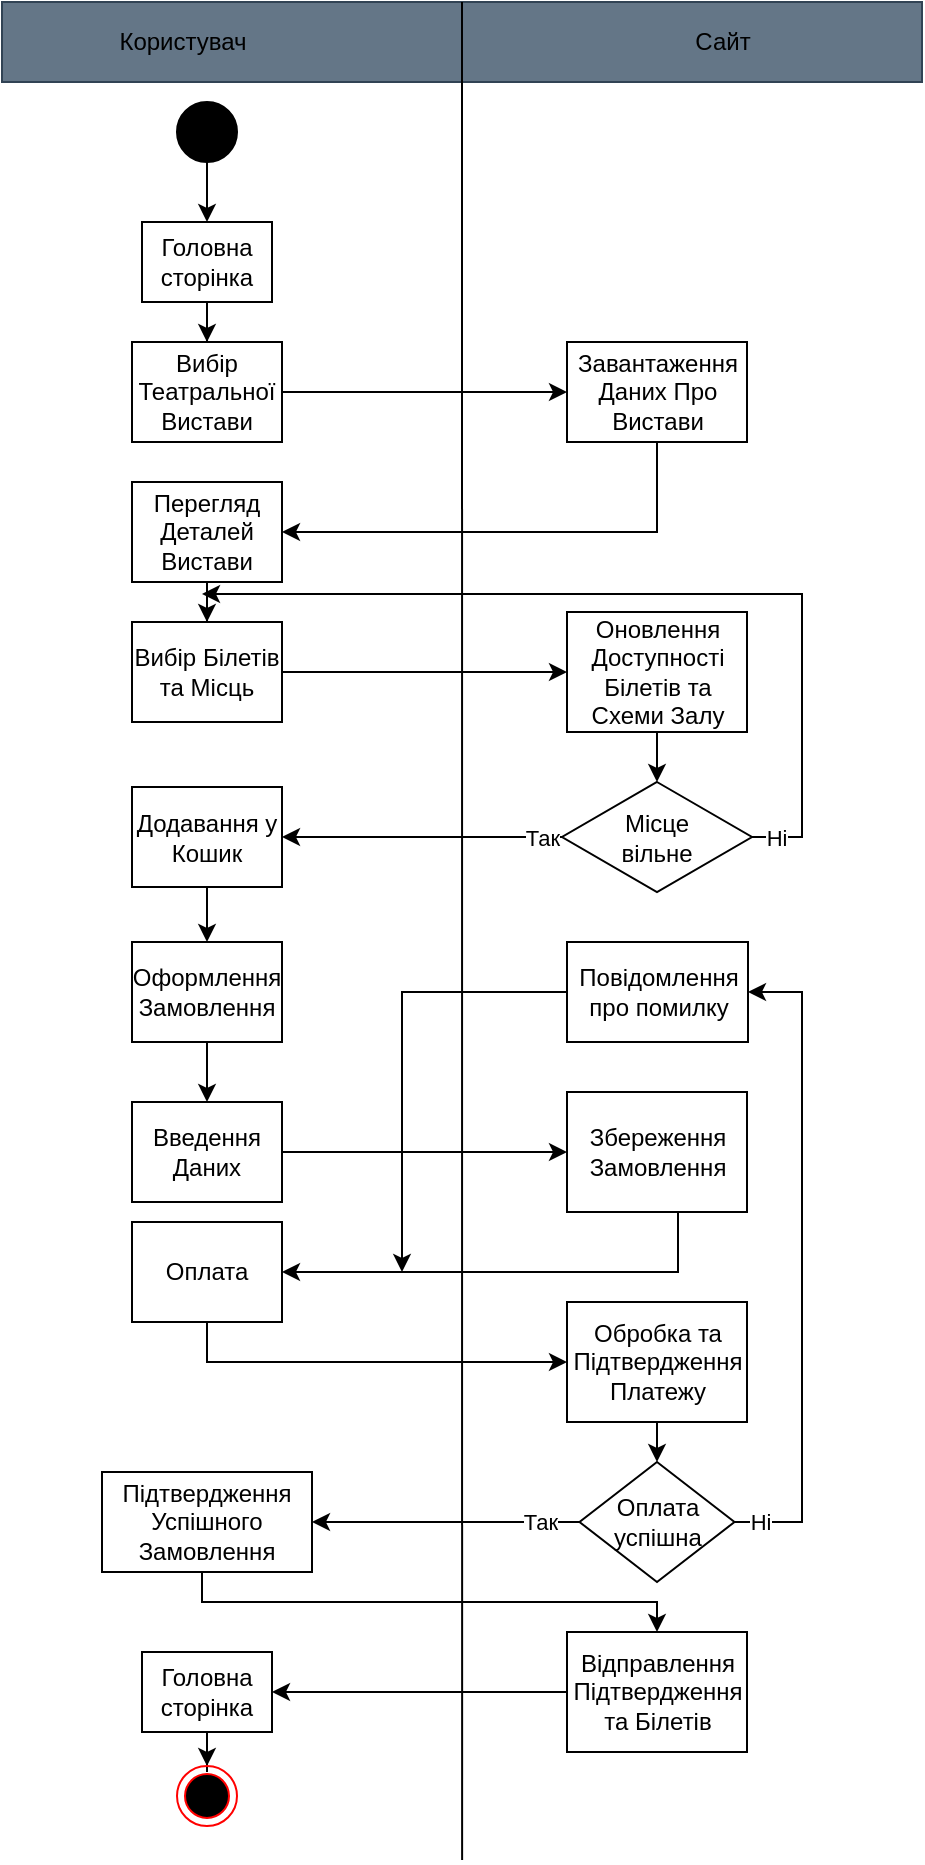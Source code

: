 <mxfile version="22.1.3" type="device">
  <diagram name="Страница — 1" id="ao4LVwl4Aft9t7SkGcJY">
    <mxGraphModel dx="1026" dy="572" grid="1" gridSize="10" guides="1" tooltips="1" connect="1" arrows="1" fold="1" page="1" pageScale="1" pageWidth="827" pageHeight="1169" math="0" shadow="0">
      <root>
        <mxCell id="0" />
        <mxCell id="1" parent="0" />
        <mxCell id="Qh3Sst1I_nVJsPaQgQWO-4" value="" style="group;fillColor=#0050ef;strokeColor=#001DBC;fontColor=#ffffff;" parent="1" vertex="1" connectable="0">
          <mxGeometry x="210" y="40" width="460" height="40" as="geometry" />
        </mxCell>
        <mxCell id="Qh3Sst1I_nVJsPaQgQWO-1" value="" style="rounded=0;whiteSpace=wrap;html=1;fillColor=#647687;fontColor=#ffffff;strokeColor=#314354;movable=1;resizable=1;rotatable=1;deletable=1;editable=1;locked=0;connectable=1;" parent="Qh3Sst1I_nVJsPaQgQWO-4" vertex="1">
          <mxGeometry width="460.0" height="40" as="geometry" />
        </mxCell>
        <mxCell id="Qh3Sst1I_nVJsPaQgQWO-2" value="Користувач" style="text;html=1;strokeColor=none;fillColor=none;align=center;verticalAlign=middle;whiteSpace=wrap;rounded=0;movable=1;resizable=1;rotatable=1;deletable=1;editable=1;locked=0;connectable=1;" parent="Qh3Sst1I_nVJsPaQgQWO-4" vertex="1">
          <mxGeometry x="71.555" y="5" width="37.297" height="30" as="geometry" />
        </mxCell>
        <mxCell id="Qh3Sst1I_nVJsPaQgQWO-3" value="Сайт" style="text;html=1;strokeColor=none;fillColor=none;align=center;verticalAlign=middle;whiteSpace=wrap;rounded=0;movable=1;resizable=1;rotatable=1;deletable=1;editable=1;locked=0;connectable=1;" parent="Qh3Sst1I_nVJsPaQgQWO-4" vertex="1">
          <mxGeometry x="341.892" y="5" width="37.297" height="30" as="geometry" />
        </mxCell>
        <mxCell id="Qh3Sst1I_nVJsPaQgQWO-6" value="" style="endArrow=none;html=1;rounded=0;entryX=0.581;entryY=0.05;entryDx=0;entryDy=0;entryPerimeter=0;" parent="1" edge="1">
          <mxGeometry width="50" height="50" relative="1" as="geometry">
            <mxPoint x="440.06" y="969" as="sourcePoint" />
            <mxPoint x="440.0" y="40" as="targetPoint" />
          </mxGeometry>
        </mxCell>
        <mxCell id="6E67Ulj1xf-0k0NIYnZT-3" value="" style="edgeStyle=orthogonalEdgeStyle;rounded=0;orthogonalLoop=1;jettySize=auto;html=1;" parent="1" source="6E67Ulj1xf-0k0NIYnZT-1" target="6E67Ulj1xf-0k0NIYnZT-2" edge="1">
          <mxGeometry relative="1" as="geometry" />
        </mxCell>
        <mxCell id="6E67Ulj1xf-0k0NIYnZT-1" value="" style="ellipse;whiteSpace=wrap;html=1;aspect=fixed;fillColor=#000000;" parent="1" vertex="1">
          <mxGeometry x="297.5" y="90" width="30" height="30" as="geometry" />
        </mxCell>
        <mxCell id="6E67Ulj1xf-0k0NIYnZT-24" style="edgeStyle=orthogonalEdgeStyle;rounded=0;orthogonalLoop=1;jettySize=auto;html=1;" parent="1" source="6E67Ulj1xf-0k0NIYnZT-2" target="6E67Ulj1xf-0k0NIYnZT-9" edge="1">
          <mxGeometry relative="1" as="geometry" />
        </mxCell>
        <mxCell id="6E67Ulj1xf-0k0NIYnZT-2" value="Головна сторінка" style="rounded=0;whiteSpace=wrap;html=1;" parent="1" vertex="1">
          <mxGeometry x="280" y="150" width="65" height="40" as="geometry" />
        </mxCell>
        <mxCell id="6E67Ulj1xf-0k0NIYnZT-25" style="edgeStyle=orthogonalEdgeStyle;rounded=0;orthogonalLoop=1;jettySize=auto;html=1;entryX=0;entryY=0.5;entryDx=0;entryDy=0;" parent="1" source="6E67Ulj1xf-0k0NIYnZT-9" target="6E67Ulj1xf-0k0NIYnZT-19" edge="1">
          <mxGeometry relative="1" as="geometry" />
        </mxCell>
        <mxCell id="6E67Ulj1xf-0k0NIYnZT-9" value="Вибір Театральної Вистави" style="rounded=0;whiteSpace=wrap;html=1;" parent="1" vertex="1">
          <mxGeometry x="275" y="210" width="75" height="50" as="geometry" />
        </mxCell>
        <mxCell id="6E67Ulj1xf-0k0NIYnZT-32" style="edgeStyle=orthogonalEdgeStyle;rounded=0;orthogonalLoop=1;jettySize=auto;html=1;" parent="1" source="6E67Ulj1xf-0k0NIYnZT-10" target="6E67Ulj1xf-0k0NIYnZT-12" edge="1">
          <mxGeometry relative="1" as="geometry" />
        </mxCell>
        <mxCell id="6E67Ulj1xf-0k0NIYnZT-10" value="Перегляд&lt;br&gt;Деталей Вистави" style="rounded=0;whiteSpace=wrap;html=1;" parent="1" vertex="1">
          <mxGeometry x="275" y="280" width="75" height="50" as="geometry" />
        </mxCell>
        <mxCell id="6E67Ulj1xf-0k0NIYnZT-33" style="edgeStyle=orthogonalEdgeStyle;rounded=0;orthogonalLoop=1;jettySize=auto;html=1;entryX=0;entryY=0.5;entryDx=0;entryDy=0;" parent="1" source="6E67Ulj1xf-0k0NIYnZT-12" target="6E67Ulj1xf-0k0NIYnZT-20" edge="1">
          <mxGeometry relative="1" as="geometry" />
        </mxCell>
        <mxCell id="6E67Ulj1xf-0k0NIYnZT-12" value="Вибір Білетів та Місць" style="rounded=0;whiteSpace=wrap;html=1;" parent="1" vertex="1">
          <mxGeometry x="275" y="350" width="75" height="50" as="geometry" />
        </mxCell>
        <mxCell id="6E67Ulj1xf-0k0NIYnZT-39" style="edgeStyle=orthogonalEdgeStyle;rounded=0;orthogonalLoop=1;jettySize=auto;html=1;" parent="1" source="6E67Ulj1xf-0k0NIYnZT-13" target="6E67Ulj1xf-0k0NIYnZT-15" edge="1">
          <mxGeometry relative="1" as="geometry" />
        </mxCell>
        <mxCell id="6E67Ulj1xf-0k0NIYnZT-13" value="Додавання у Кошик" style="rounded=0;whiteSpace=wrap;html=1;" parent="1" vertex="1">
          <mxGeometry x="275" y="432.5" width="75" height="50" as="geometry" />
        </mxCell>
        <mxCell id="6E67Ulj1xf-0k0NIYnZT-41" style="edgeStyle=orthogonalEdgeStyle;rounded=0;orthogonalLoop=1;jettySize=auto;html=1;" parent="1" source="6E67Ulj1xf-0k0NIYnZT-15" target="6E67Ulj1xf-0k0NIYnZT-16" edge="1">
          <mxGeometry relative="1" as="geometry" />
        </mxCell>
        <mxCell id="6E67Ulj1xf-0k0NIYnZT-15" value="Оформлення Замовлення" style="rounded=0;whiteSpace=wrap;html=1;" parent="1" vertex="1">
          <mxGeometry x="275" y="510" width="75" height="50" as="geometry" />
        </mxCell>
        <mxCell id="6E67Ulj1xf-0k0NIYnZT-42" style="edgeStyle=orthogonalEdgeStyle;rounded=0;orthogonalLoop=1;jettySize=auto;html=1;" parent="1" source="6E67Ulj1xf-0k0NIYnZT-16" target="6E67Ulj1xf-0k0NIYnZT-21" edge="1">
          <mxGeometry relative="1" as="geometry" />
        </mxCell>
        <mxCell id="6E67Ulj1xf-0k0NIYnZT-16" value="Введення Даних" style="rounded=0;whiteSpace=wrap;html=1;" parent="1" vertex="1">
          <mxGeometry x="275" y="590" width="75" height="50" as="geometry" />
        </mxCell>
        <mxCell id="6E67Ulj1xf-0k0NIYnZT-48" style="edgeStyle=orthogonalEdgeStyle;rounded=0;orthogonalLoop=1;jettySize=auto;html=1;exitX=0.5;exitY=1;exitDx=0;exitDy=0;entryX=0;entryY=0.5;entryDx=0;entryDy=0;" parent="1" source="6E67Ulj1xf-0k0NIYnZT-17" target="6E67Ulj1xf-0k0NIYnZT-22" edge="1">
          <mxGeometry relative="1" as="geometry">
            <mxPoint x="313" y="700" as="sourcePoint" />
            <Array as="points">
              <mxPoint x="313" y="720" />
            </Array>
          </mxGeometry>
        </mxCell>
        <mxCell id="6E67Ulj1xf-0k0NIYnZT-17" value="Оплата" style="rounded=0;whiteSpace=wrap;html=1;" parent="1" vertex="1">
          <mxGeometry x="275" y="650" width="75" height="50" as="geometry" />
        </mxCell>
        <mxCell id="6E67Ulj1xf-0k0NIYnZT-57" style="edgeStyle=orthogonalEdgeStyle;rounded=0;orthogonalLoop=1;jettySize=auto;html=1;entryX=0.5;entryY=0;entryDx=0;entryDy=0;" parent="1" source="6E67Ulj1xf-0k0NIYnZT-18" target="6E67Ulj1xf-0k0NIYnZT-23" edge="1">
          <mxGeometry relative="1" as="geometry">
            <Array as="points">
              <mxPoint x="310" y="840" />
              <mxPoint x="538" y="840" />
            </Array>
          </mxGeometry>
        </mxCell>
        <mxCell id="6E67Ulj1xf-0k0NIYnZT-18" value="Підтвердження Успішного Замовлення" style="rounded=0;whiteSpace=wrap;html=1;" parent="1" vertex="1">
          <mxGeometry x="260" y="775" width="105" height="50" as="geometry" />
        </mxCell>
        <mxCell id="6E67Ulj1xf-0k0NIYnZT-31" style="edgeStyle=orthogonalEdgeStyle;rounded=0;orthogonalLoop=1;jettySize=auto;html=1;" parent="1" source="6E67Ulj1xf-0k0NIYnZT-19" target="6E67Ulj1xf-0k0NIYnZT-10" edge="1">
          <mxGeometry relative="1" as="geometry">
            <Array as="points">
              <mxPoint x="538" y="305" />
            </Array>
          </mxGeometry>
        </mxCell>
        <mxCell id="6E67Ulj1xf-0k0NIYnZT-19" value="Завантаження Даних Про Вистави" style="rounded=0;whiteSpace=wrap;html=1;" parent="1" vertex="1">
          <mxGeometry x="492.5" y="210" width="90" height="50" as="geometry" />
        </mxCell>
        <mxCell id="6E67Ulj1xf-0k0NIYnZT-35" value="" style="edgeStyle=orthogonalEdgeStyle;rounded=0;orthogonalLoop=1;jettySize=auto;html=1;" parent="1" source="6E67Ulj1xf-0k0NIYnZT-20" target="6E67Ulj1xf-0k0NIYnZT-34" edge="1">
          <mxGeometry relative="1" as="geometry" />
        </mxCell>
        <mxCell id="6E67Ulj1xf-0k0NIYnZT-20" value="Оновлення Доступності Білетів та Схеми Залу" style="rounded=0;whiteSpace=wrap;html=1;" parent="1" vertex="1">
          <mxGeometry x="492.5" y="345" width="90" height="60" as="geometry" />
        </mxCell>
        <mxCell id="6E67Ulj1xf-0k0NIYnZT-47" style="edgeStyle=orthogonalEdgeStyle;rounded=0;orthogonalLoop=1;jettySize=auto;html=1;entryX=1;entryY=0.5;entryDx=0;entryDy=0;" parent="1" source="6E67Ulj1xf-0k0NIYnZT-21" target="6E67Ulj1xf-0k0NIYnZT-17" edge="1">
          <mxGeometry relative="1" as="geometry">
            <Array as="points">
              <mxPoint x="548" y="675" />
            </Array>
          </mxGeometry>
        </mxCell>
        <mxCell id="6E67Ulj1xf-0k0NIYnZT-21" value="Збереження Замовлення" style="rounded=0;whiteSpace=wrap;html=1;" parent="1" vertex="1">
          <mxGeometry x="492.5" y="585" width="90" height="60" as="geometry" />
        </mxCell>
        <mxCell id="6E67Ulj1xf-0k0NIYnZT-50" value="" style="edgeStyle=orthogonalEdgeStyle;rounded=0;orthogonalLoop=1;jettySize=auto;html=1;" parent="1" source="6E67Ulj1xf-0k0NIYnZT-22" target="6E67Ulj1xf-0k0NIYnZT-49" edge="1">
          <mxGeometry relative="1" as="geometry" />
        </mxCell>
        <mxCell id="6E67Ulj1xf-0k0NIYnZT-22" value="Обробка та Підтвердження Платежу" style="rounded=0;whiteSpace=wrap;html=1;" parent="1" vertex="1">
          <mxGeometry x="492.5" y="690" width="90" height="60" as="geometry" />
        </mxCell>
        <mxCell id="6E67Ulj1xf-0k0NIYnZT-60" style="edgeStyle=orthogonalEdgeStyle;rounded=0;orthogonalLoop=1;jettySize=auto;html=1;" parent="1" source="6E67Ulj1xf-0k0NIYnZT-23" target="6E67Ulj1xf-0k0NIYnZT-59" edge="1">
          <mxGeometry relative="1" as="geometry" />
        </mxCell>
        <mxCell id="6E67Ulj1xf-0k0NIYnZT-23" value="Відправлення Підтвердження та Білетів" style="rounded=0;whiteSpace=wrap;html=1;" parent="1" vertex="1">
          <mxGeometry x="492.5" y="855" width="90" height="60" as="geometry" />
        </mxCell>
        <mxCell id="6E67Ulj1xf-0k0NIYnZT-36" value="Ні" style="edgeStyle=orthogonalEdgeStyle;rounded=0;orthogonalLoop=1;jettySize=auto;html=1;" parent="1" source="6E67Ulj1xf-0k0NIYnZT-34" edge="1">
          <mxGeometry x="-0.952" relative="1" as="geometry">
            <Array as="points">
              <mxPoint x="610" y="458" />
              <mxPoint x="610" y="336" />
            </Array>
            <mxPoint x="1" as="offset" />
            <mxPoint x="310" y="336" as="targetPoint" />
          </mxGeometry>
        </mxCell>
        <mxCell id="6E67Ulj1xf-0k0NIYnZT-37" value="Так" style="edgeStyle=orthogonalEdgeStyle;rounded=0;orthogonalLoop=1;jettySize=auto;html=1;" parent="1" source="6E67Ulj1xf-0k0NIYnZT-34" target="6E67Ulj1xf-0k0NIYnZT-13" edge="1">
          <mxGeometry x="-0.851" relative="1" as="geometry">
            <mxPoint as="offset" />
          </mxGeometry>
        </mxCell>
        <mxCell id="6E67Ulj1xf-0k0NIYnZT-34" value="Місце&lt;br&gt;вільне" style="rhombus;whiteSpace=wrap;html=1;rounded=0;" parent="1" vertex="1">
          <mxGeometry x="490" y="430" width="95" height="55" as="geometry" />
        </mxCell>
        <mxCell id="6E67Ulj1xf-0k0NIYnZT-52" value="Ні" style="edgeStyle=orthogonalEdgeStyle;rounded=0;orthogonalLoop=1;jettySize=auto;html=1;entryX=1;entryY=0.5;entryDx=0;entryDy=0;" parent="1" source="6E67Ulj1xf-0k0NIYnZT-49" target="6E67Ulj1xf-0k0NIYnZT-51" edge="1">
          <mxGeometry x="-0.923" relative="1" as="geometry">
            <Array as="points">
              <mxPoint x="610" y="800" />
              <mxPoint x="610" y="535" />
            </Array>
            <mxPoint as="offset" />
          </mxGeometry>
        </mxCell>
        <mxCell id="6E67Ulj1xf-0k0NIYnZT-55" value="Так" style="edgeStyle=orthogonalEdgeStyle;rounded=0;orthogonalLoop=1;jettySize=auto;html=1;" parent="1" source="6E67Ulj1xf-0k0NIYnZT-49" target="6E67Ulj1xf-0k0NIYnZT-18" edge="1">
          <mxGeometry x="-0.709" relative="1" as="geometry">
            <mxPoint x="400" y="800" as="targetPoint" />
            <Array as="points" />
            <mxPoint as="offset" />
          </mxGeometry>
        </mxCell>
        <mxCell id="6E67Ulj1xf-0k0NIYnZT-49" value="Оплата успішна" style="rhombus;whiteSpace=wrap;html=1;rounded=0;" parent="1" vertex="1">
          <mxGeometry x="498.75" y="770" width="77.5" height="60" as="geometry" />
        </mxCell>
        <mxCell id="6E67Ulj1xf-0k0NIYnZT-54" style="edgeStyle=orthogonalEdgeStyle;rounded=0;orthogonalLoop=1;jettySize=auto;html=1;" parent="1" source="6E67Ulj1xf-0k0NIYnZT-51" edge="1">
          <mxGeometry relative="1" as="geometry">
            <Array as="points">
              <mxPoint x="410" y="535" />
              <mxPoint x="410" y="675" />
            </Array>
            <mxPoint x="410" y="675" as="targetPoint" />
          </mxGeometry>
        </mxCell>
        <mxCell id="6E67Ulj1xf-0k0NIYnZT-51" value="Повідомлення про помилку" style="whiteSpace=wrap;html=1;rounded=0;" parent="1" vertex="1">
          <mxGeometry x="492.5" y="510" width="90.5" height="50" as="geometry" />
        </mxCell>
        <mxCell id="6E67Ulj1xf-0k0NIYnZT-61" style="edgeStyle=orthogonalEdgeStyle;rounded=0;orthogonalLoop=1;jettySize=auto;html=1;" parent="1" source="6E67Ulj1xf-0k0NIYnZT-59" target="1n5SHm9z6Jezb2_-scXg-1" edge="1">
          <mxGeometry relative="1" as="geometry">
            <mxPoint x="327.5" y="930" as="targetPoint" />
            <Array as="points" />
          </mxGeometry>
        </mxCell>
        <mxCell id="6E67Ulj1xf-0k0NIYnZT-59" value="Головна сторінка" style="rounded=0;whiteSpace=wrap;html=1;" parent="1" vertex="1">
          <mxGeometry x="280" y="865" width="65" height="40" as="geometry" />
        </mxCell>
        <mxCell id="1n5SHm9z6Jezb2_-scXg-1" value="" style="ellipse;html=1;shape=endState;fillColor=#000000;strokeColor=#ff0000;" vertex="1" parent="1">
          <mxGeometry x="297.5" y="922" width="30" height="30" as="geometry" />
        </mxCell>
      </root>
    </mxGraphModel>
  </diagram>
</mxfile>
